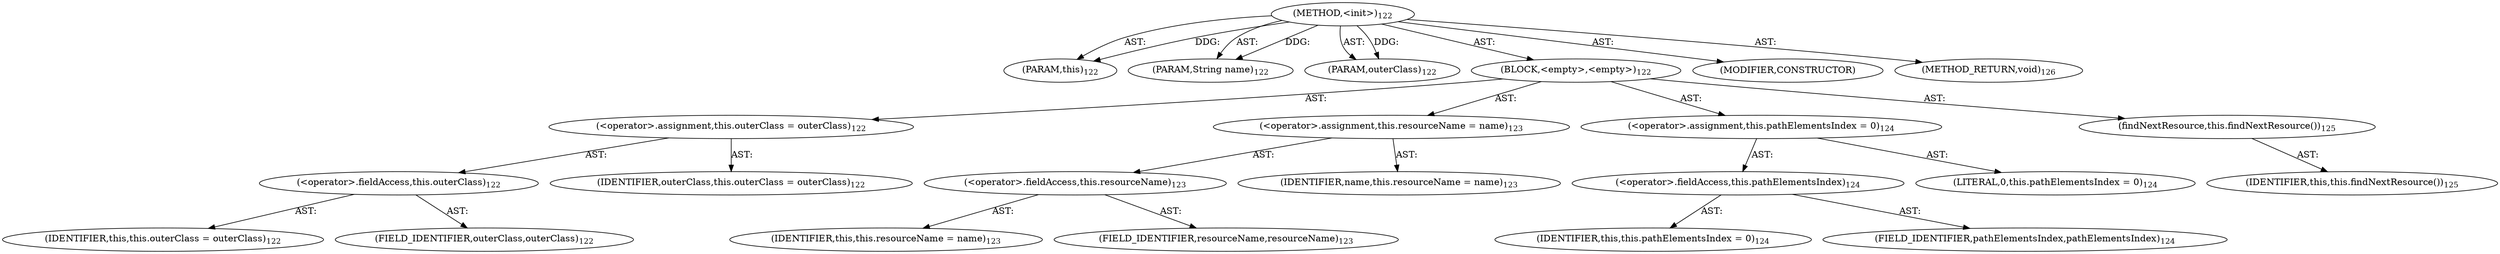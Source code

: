 digraph "&lt;init&gt;" {  
"111669149696" [label = <(METHOD,&lt;init&gt;)<SUB>122</SUB>> ]
"115964116995" [label = <(PARAM,this)<SUB>122</SUB>> ]
"115964117028" [label = <(PARAM,String name)<SUB>122</SUB>> ]
"115964116996" [label = <(PARAM,outerClass)<SUB>122</SUB>> ]
"25769803776" [label = <(BLOCK,&lt;empty&gt;,&lt;empty&gt;)<SUB>122</SUB>> ]
"30064771074" [label = <(&lt;operator&gt;.assignment,this.outerClass = outerClass)<SUB>122</SUB>> ]
"30064771075" [label = <(&lt;operator&gt;.fieldAccess,this.outerClass)<SUB>122</SUB>> ]
"68719476745" [label = <(IDENTIFIER,this,this.outerClass = outerClass)<SUB>122</SUB>> ]
"55834574848" [label = <(FIELD_IDENTIFIER,outerClass,outerClass)<SUB>122</SUB>> ]
"68719476746" [label = <(IDENTIFIER,outerClass,this.outerClass = outerClass)<SUB>122</SUB>> ]
"30064771076" [label = <(&lt;operator&gt;.assignment,this.resourceName = name)<SUB>123</SUB>> ]
"30064771077" [label = <(&lt;operator&gt;.fieldAccess,this.resourceName)<SUB>123</SUB>> ]
"68719476742" [label = <(IDENTIFIER,this,this.resourceName = name)<SUB>123</SUB>> ]
"55834574849" [label = <(FIELD_IDENTIFIER,resourceName,resourceName)<SUB>123</SUB>> ]
"68719476822" [label = <(IDENTIFIER,name,this.resourceName = name)<SUB>123</SUB>> ]
"30064771078" [label = <(&lt;operator&gt;.assignment,this.pathElementsIndex = 0)<SUB>124</SUB>> ]
"30064771079" [label = <(&lt;operator&gt;.fieldAccess,this.pathElementsIndex)<SUB>124</SUB>> ]
"68719476743" [label = <(IDENTIFIER,this,this.pathElementsIndex = 0)<SUB>124</SUB>> ]
"55834574850" [label = <(FIELD_IDENTIFIER,pathElementsIndex,pathElementsIndex)<SUB>124</SUB>> ]
"90194313217" [label = <(LITERAL,0,this.pathElementsIndex = 0)<SUB>124</SUB>> ]
"30064771080" [label = <(findNextResource,this.findNextResource())<SUB>125</SUB>> ]
"68719476744" [label = <(IDENTIFIER,this,this.findNextResource())<SUB>125</SUB>> ]
"133143986179" [label = <(MODIFIER,CONSTRUCTOR)> ]
"128849018880" [label = <(METHOD_RETURN,void)<SUB>126</SUB>> ]
  "111669149696" -> "115964116995"  [ label = "AST: "] 
  "111669149696" -> "115964117028"  [ label = "AST: "] 
  "111669149696" -> "115964116996"  [ label = "AST: "] 
  "111669149696" -> "25769803776"  [ label = "AST: "] 
  "111669149696" -> "133143986179"  [ label = "AST: "] 
  "111669149696" -> "128849018880"  [ label = "AST: "] 
  "25769803776" -> "30064771074"  [ label = "AST: "] 
  "25769803776" -> "30064771076"  [ label = "AST: "] 
  "25769803776" -> "30064771078"  [ label = "AST: "] 
  "25769803776" -> "30064771080"  [ label = "AST: "] 
  "30064771074" -> "30064771075"  [ label = "AST: "] 
  "30064771074" -> "68719476746"  [ label = "AST: "] 
  "30064771075" -> "68719476745"  [ label = "AST: "] 
  "30064771075" -> "55834574848"  [ label = "AST: "] 
  "30064771076" -> "30064771077"  [ label = "AST: "] 
  "30064771076" -> "68719476822"  [ label = "AST: "] 
  "30064771077" -> "68719476742"  [ label = "AST: "] 
  "30064771077" -> "55834574849"  [ label = "AST: "] 
  "30064771078" -> "30064771079"  [ label = "AST: "] 
  "30064771078" -> "90194313217"  [ label = "AST: "] 
  "30064771079" -> "68719476743"  [ label = "AST: "] 
  "30064771079" -> "55834574850"  [ label = "AST: "] 
  "30064771080" -> "68719476744"  [ label = "AST: "] 
  "111669149696" -> "115964116995"  [ label = "DDG: "] 
  "111669149696" -> "115964117028"  [ label = "DDG: "] 
  "111669149696" -> "115964116996"  [ label = "DDG: "] 
}
